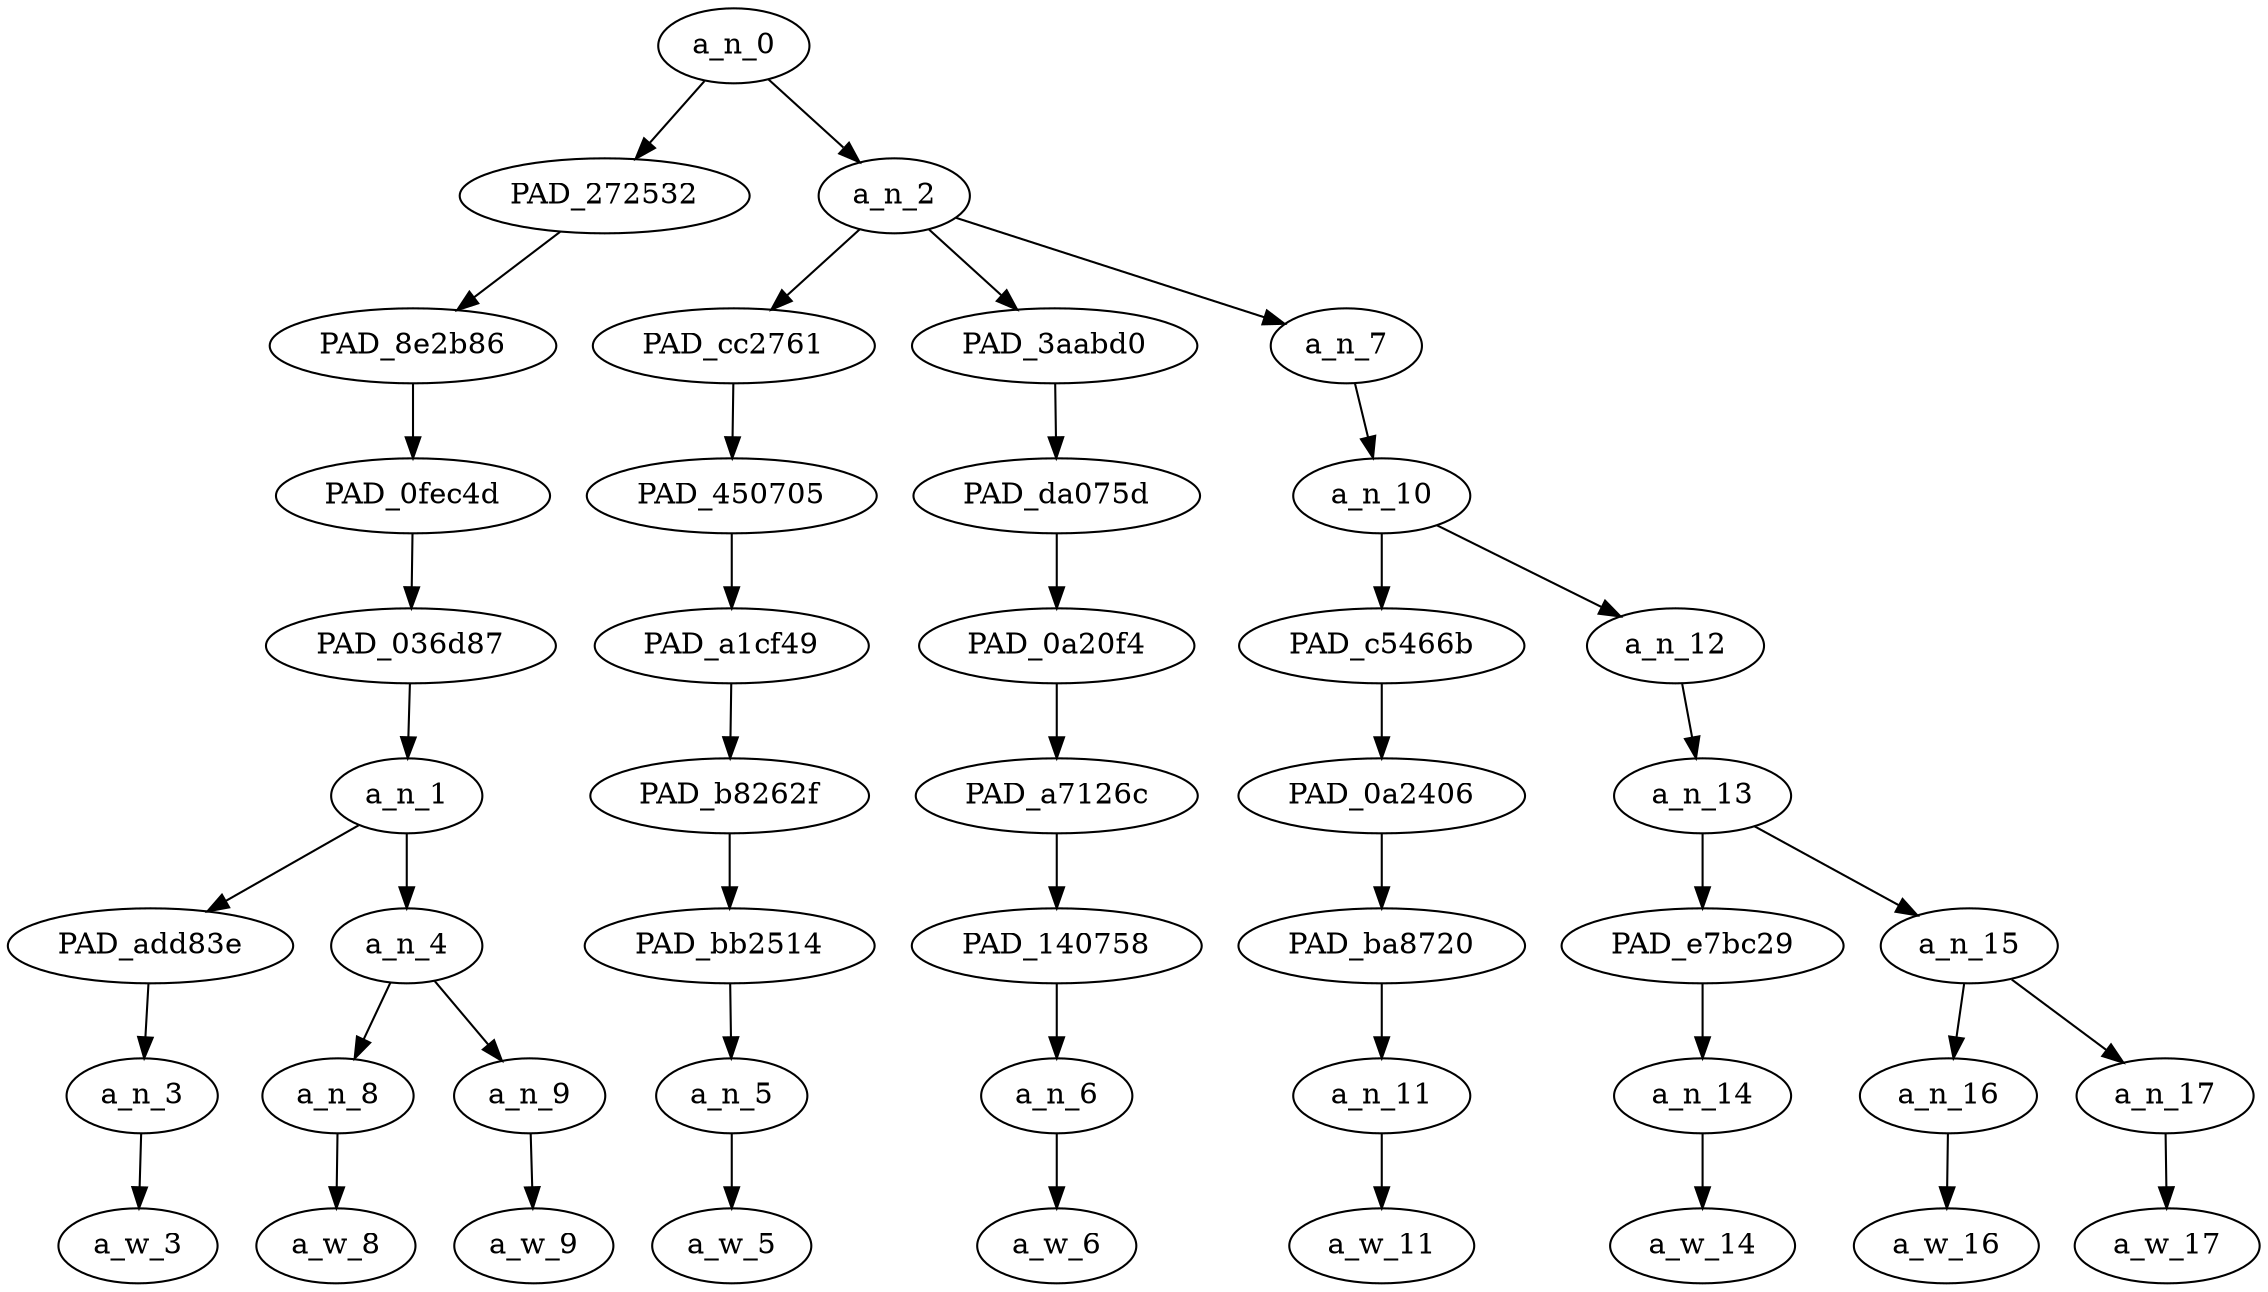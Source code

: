 strict digraph "" {
	a_n_0	[div_dir=1,
		index=0,
		level=8,
		pos="2.5208333333333335,8!",
		text_span="[0, 1, 2, 3, 4, 5, 6, 7, 8]",
		value=1.00000001];
	PAD_272532	[div_dir=-1,
		index=0,
		level=7,
		pos="0.75,7!",
		text_span="[0, 1, 2]",
		value=0.22155416];
	a_n_0 -> PAD_272532;
	a_n_2	[div_dir=1,
		index=1,
		level=7,
		pos="4.291666666666667,7!",
		text_span="[3, 4, 5, 6, 7, 8]",
		value=0.77820323];
	a_n_0 -> a_n_2;
	PAD_8e2b86	[div_dir=-1,
		index=0,
		level=6,
		pos="0.75,6!",
		text_span="[0, 1, 2]",
		value=0.22155416];
	PAD_272532 -> PAD_8e2b86;
	PAD_0fec4d	[div_dir=-1,
		index=0,
		level=5,
		pos="0.75,5!",
		text_span="[0, 1, 2]",
		value=0.22155416];
	PAD_8e2b86 -> PAD_0fec4d;
	PAD_036d87	[div_dir=-1,
		index=0,
		level=4,
		pos="0.75,4!",
		text_span="[0, 1, 2]",
		value=0.22155416];
	PAD_0fec4d -> PAD_036d87;
	a_n_1	[div_dir=-1,
		index=0,
		level=3,
		pos="0.75,3!",
		text_span="[0, 1, 2]",
		value=0.22155416];
	PAD_036d87 -> a_n_1;
	PAD_add83e	[div_dir=-1,
		index=0,
		level=2,
		pos="0.0,2!",
		text_span="[0]",
		value=0.07996063];
	a_n_1 -> PAD_add83e;
	a_n_4	[div_dir=-1,
		index=1,
		level=2,
		pos="1.5,2!",
		text_span="[1, 2]",
		value=0.14117757];
	a_n_1 -> a_n_4;
	a_n_3	[div_dir=-1,
		index=0,
		level=1,
		pos="0.0,1!",
		text_span="[0]",
		value=0.07996063];
	PAD_add83e -> a_n_3;
	a_w_3	[div_dir=0,
		index=0,
		level=0,
		pos="0,0!",
		text_span="[0]",
		value=you];
	a_n_3 -> a_w_3;
	a_n_8	[div_dir=1,
		index=1,
		level=1,
		pos="1.0,1!",
		text_span="[1]",
		value=0.06516195];
	a_n_4 -> a_n_8;
	a_n_9	[div_dir=-1,
		index=2,
		level=1,
		pos="2.0,1!",
		text_span="[2]",
		value=0.07599508];
	a_n_4 -> a_n_9;
	a_w_8	[div_dir=0,
		index=1,
		level=0,
		pos="1,0!",
		text_span="[1]",
		value=all];
	a_n_8 -> a_w_8;
	a_w_9	[div_dir=0,
		index=2,
		level=0,
		pos="2,0!",
		text_span="[2]",
		value=actually];
	a_n_9 -> a_w_9;
	PAD_cc2761	[div_dir=1,
		index=1,
		level=6,
		pos="3.0,6!",
		text_span="[3]",
		value=0.06803228];
	a_n_2 -> PAD_cc2761;
	PAD_3aabd0	[div_dir=1,
		index=2,
		level=6,
		pos="4.0,6!",
		text_span="[4]",
		value=0.06818413];
	a_n_2 -> PAD_3aabd0;
	a_n_7	[div_dir=1,
		index=3,
		level=6,
		pos="5.875,6!",
		text_span="[5, 6, 7, 8]",
		value=0.64142253];
	a_n_2 -> a_n_7;
	PAD_450705	[div_dir=1,
		index=1,
		level=5,
		pos="3.0,5!",
		text_span="[3]",
		value=0.06803228];
	PAD_cc2761 -> PAD_450705;
	PAD_a1cf49	[div_dir=1,
		index=1,
		level=4,
		pos="3.0,4!",
		text_span="[3]",
		value=0.06803228];
	PAD_450705 -> PAD_a1cf49;
	PAD_b8262f	[div_dir=1,
		index=1,
		level=3,
		pos="3.0,3!",
		text_span="[3]",
		value=0.06803228];
	PAD_a1cf49 -> PAD_b8262f;
	PAD_bb2514	[div_dir=1,
		index=2,
		level=2,
		pos="3.0,2!",
		text_span="[3]",
		value=0.06803228];
	PAD_b8262f -> PAD_bb2514;
	a_n_5	[div_dir=1,
		index=3,
		level=1,
		pos="3.0,1!",
		text_span="[3]",
		value=0.06803228];
	PAD_bb2514 -> a_n_5;
	a_w_5	[div_dir=0,
		index=3,
		level=0,
		pos="3,0!",
		text_span="[3]",
		value=going];
	a_n_5 -> a_w_5;
	PAD_da075d	[div_dir=1,
		index=2,
		level=5,
		pos="4.0,5!",
		text_span="[4]",
		value=0.06818413];
	PAD_3aabd0 -> PAD_da075d;
	PAD_0a20f4	[div_dir=1,
		index=2,
		level=4,
		pos="4.0,4!",
		text_span="[4]",
		value=0.06818413];
	PAD_da075d -> PAD_0a20f4;
	PAD_a7126c	[div_dir=1,
		index=2,
		level=3,
		pos="4.0,3!",
		text_span="[4]",
		value=0.06818413];
	PAD_0a20f4 -> PAD_a7126c;
	PAD_140758	[div_dir=1,
		index=3,
		level=2,
		pos="4.0,2!",
		text_span="[4]",
		value=0.06818413];
	PAD_a7126c -> PAD_140758;
	a_n_6	[div_dir=1,
		index=4,
		level=1,
		pos="4.0,1!",
		text_span="[4]",
		value=0.06818413];
	PAD_140758 -> a_n_6;
	a_w_6	[div_dir=0,
		index=4,
		level=0,
		pos="4,0!",
		text_span="[4]",
		value=around];
	a_n_6 -> a_w_6;
	a_n_10	[div_dir=1,
		index=3,
		level=5,
		pos="5.875,5!",
		text_span="[5, 6, 7, 8]",
		value=0.64095764];
	a_n_7 -> a_n_10;
	PAD_c5466b	[div_dir=-1,
		index=3,
		level=4,
		pos="5.0,4!",
		text_span="[5]",
		value=0.12500018];
	a_n_10 -> PAD_c5466b;
	a_n_12	[div_dir=1,
		index=4,
		level=4,
		pos="6.75,4!",
		text_span="[6, 7, 8]",
		value=0.51549258];
	a_n_10 -> a_n_12;
	PAD_0a2406	[div_dir=-1,
		index=3,
		level=3,
		pos="5.0,3!",
		text_span="[5]",
		value=0.12500018];
	PAD_c5466b -> PAD_0a2406;
	PAD_ba8720	[div_dir=-1,
		index=4,
		level=2,
		pos="5.0,2!",
		text_span="[5]",
		value=0.12500018];
	PAD_0a2406 -> PAD_ba8720;
	a_n_11	[div_dir=-1,
		index=5,
		level=1,
		pos="5.0,1!",
		text_span="[5]",
		value=0.12500018];
	PAD_ba8720 -> a_n_11;
	a_w_11	[div_dir=0,
		index=5,
		level=0,
		pos="5,0!",
		text_span="[5]",
		value=thinking];
	a_n_11 -> a_w_11;
	a_n_13	[div_dir=1,
		index=4,
		level=3,
		pos="6.75,3!",
		text_span="[6, 7, 8]",
		value=0.51458513];
	a_n_12 -> a_n_13;
	PAD_e7bc29	[div_dir=1,
		index=5,
		level=2,
		pos="6.0,2!",
		text_span="[6]",
		value=0.34493135];
	a_n_13 -> PAD_e7bc29;
	a_n_15	[div_dir=1,
		index=6,
		level=2,
		pos="7.5,2!",
		text_span="[7, 8]",
		value=0.16874633];
	a_n_13 -> a_n_15;
	a_n_14	[div_dir=1,
		index=6,
		level=1,
		pos="6.0,1!",
		text_span="[6]",
		value=0.34493135];
	PAD_e7bc29 -> a_n_14;
	a_w_14	[div_dir=0,
		index=6,
		level=0,
		pos="6,0!",
		text_span="[6]",
		value=asians];
	a_n_14 -> a_w_14;
	a_n_16	[div_dir=1,
		index=7,
		level=1,
		pos="7.0,1!",
		text_span="[7]",
		value=0.06900766];
	a_n_15 -> a_n_16;
	a_n_17	[div_dir=1,
		index=8,
		level=1,
		pos="8.0,1!",
		text_span="[8]",
		value=0.09909022];
	a_n_15 -> a_n_17;
	a_w_16	[div_dir=0,
		index=7,
		level=0,
		pos="7,0!",
		text_span="[7]",
		value=are];
	a_n_16 -> a_w_16;
	a_w_17	[div_dir=0,
		index=8,
		level=0,
		pos="8,0!",
		text_span="[8]",
		value=white];
	a_n_17 -> a_w_17;
}
